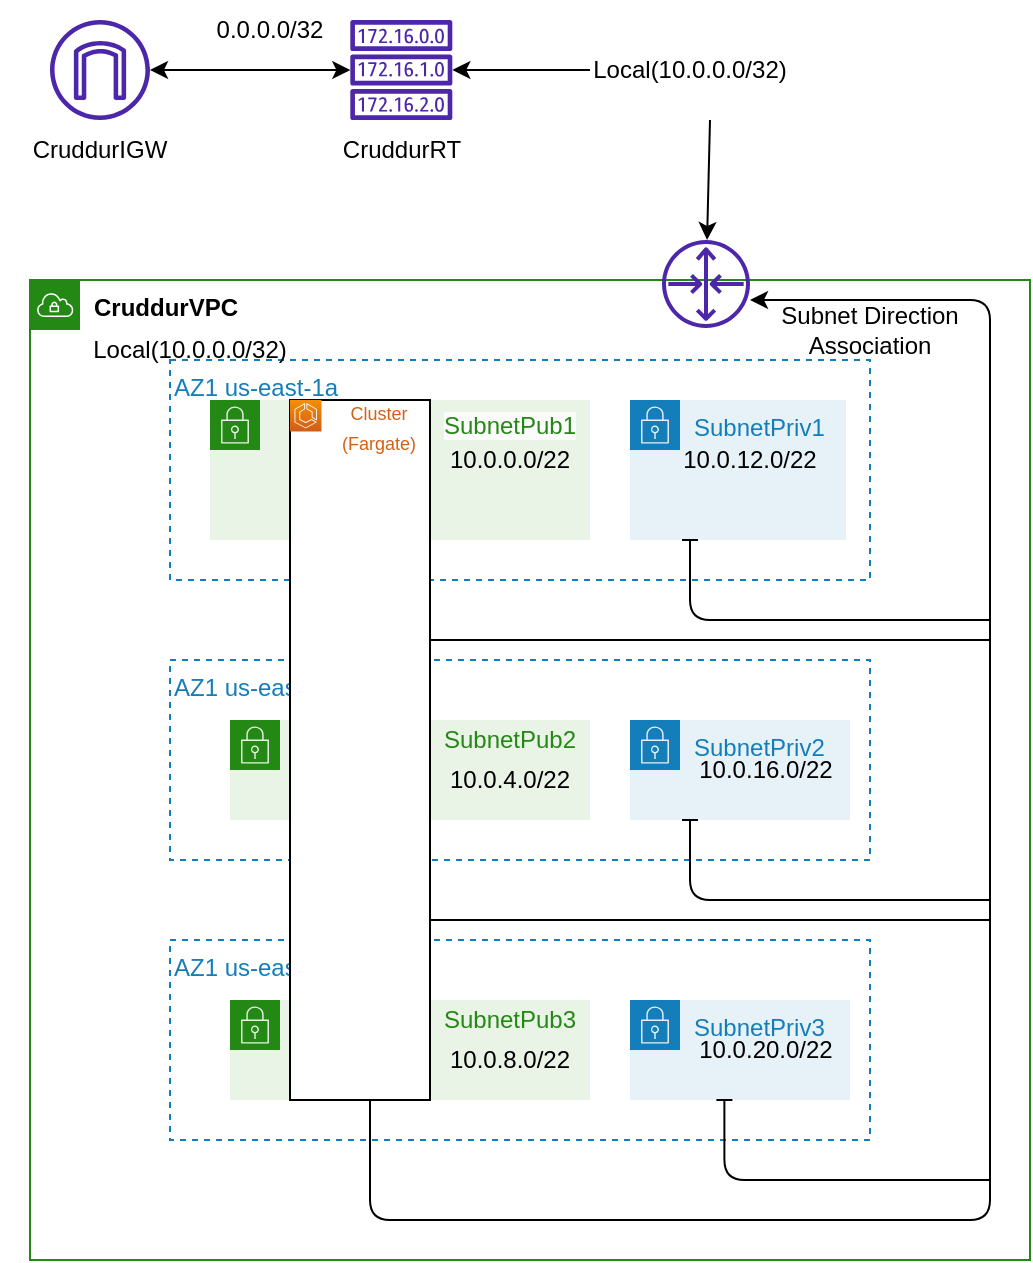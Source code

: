 <mxfile version="21.5.0" type="github">
  <diagram name="Page-1" id="R-quI3UAUqY8mXfWR5DA">
    <mxGraphModel dx="978" dy="1602" grid="1" gridSize="10" guides="1" tooltips="1" connect="1" arrows="1" fold="1" page="1" pageScale="1" pageWidth="850" pageHeight="1100" math="0" shadow="0">
      <root>
        <mxCell id="0" />
        <mxCell id="1" parent="0" />
        <mxCell id="Xi_Mlwiq7mVEcRBWBNJl-1" value="&lt;b&gt;&lt;font color=&quot;#000000&quot;&gt;CruddurVPC&lt;/font&gt;&lt;/b&gt;" style="points=[[0,0],[0.25,0],[0.5,0],[0.75,0],[1,0],[1,0.25],[1,0.5],[1,0.75],[1,1],[0.75,1],[0.5,1],[0.25,1],[0,1],[0,0.75],[0,0.5],[0,0.25]];outlineConnect=0;gradientColor=none;html=1;whiteSpace=wrap;fontSize=12;fontStyle=0;container=1;pointerEvents=0;collapsible=0;recursiveResize=0;shape=mxgraph.aws4.group;grIcon=mxgraph.aws4.group_vpc;strokeColor=#248814;fillColor=none;verticalAlign=top;align=left;spacingLeft=30;fontColor=#AAB7B8;dashed=0;rounded=0;" vertex="1" parent="1">
          <mxGeometry x="330" y="20" width="500" height="490" as="geometry" />
        </mxCell>
        <mxCell id="Xi_Mlwiq7mVEcRBWBNJl-22" value="AZ1 us-east-1a" style="fillColor=none;strokeColor=#147EBA;dashed=1;verticalAlign=top;fontStyle=0;fontColor=#147EBA;whiteSpace=wrap;html=1;align=left;rounded=0;" vertex="1" parent="Xi_Mlwiq7mVEcRBWBNJl-1">
          <mxGeometry x="70" y="40" width="350" height="110" as="geometry" />
        </mxCell>
        <mxCell id="Xi_Mlwiq7mVEcRBWBNJl-2" value="AZ1 us-east-1b" style="fillColor=none;strokeColor=#147EBA;dashed=1;verticalAlign=top;fontStyle=0;fontColor=#147EBA;whiteSpace=wrap;html=1;align=left;rounded=0;" vertex="1" parent="Xi_Mlwiq7mVEcRBWBNJl-1">
          <mxGeometry x="70" y="190" width="350" height="100" as="geometry" />
        </mxCell>
        <mxCell id="Xi_Mlwiq7mVEcRBWBNJl-3" value="SubnetPriv2" style="points=[[0,0],[0.25,0],[0.5,0],[0.75,0],[1,0],[1,0.25],[1,0.5],[1,0.75],[1,1],[0.75,1],[0.5,1],[0.25,1],[0,1],[0,0.75],[0,0.5],[0,0.25]];outlineConnect=0;gradientColor=none;html=1;whiteSpace=wrap;fontSize=12;fontStyle=0;container=1;pointerEvents=0;collapsible=0;recursiveResize=0;shape=mxgraph.aws4.group;grIcon=mxgraph.aws4.group_security_group;grStroke=0;strokeColor=#147EBA;fillColor=#E6F2F8;verticalAlign=top;align=left;spacingLeft=30;fontColor=#147EBA;dashed=0;rounded=0;" vertex="1" parent="Xi_Mlwiq7mVEcRBWBNJl-1">
          <mxGeometry x="300" y="220" width="110" height="50" as="geometry" />
        </mxCell>
        <mxCell id="Xi_Mlwiq7mVEcRBWBNJl-4" style="edgeStyle=orthogonalEdgeStyle;rounded=0;orthogonalLoop=1;jettySize=auto;html=1;exitX=0.5;exitY=1;exitDx=0;exitDy=0;" edge="1" parent="Xi_Mlwiq7mVEcRBWBNJl-1" source="Xi_Mlwiq7mVEcRBWBNJl-2" target="Xi_Mlwiq7mVEcRBWBNJl-2">
          <mxGeometry relative="1" as="geometry" />
        </mxCell>
        <mxCell id="Xi_Mlwiq7mVEcRBWBNJl-5" value="" style="points=[[0,0],[0.25,0],[0.5,0],[0.75,0],[1,0],[1,0.25],[1,0.5],[1,0.75],[1,1],[0.75,1],[0.5,1],[0.25,1],[0,1],[0,0.75],[0,0.5],[0,0.25]];outlineConnect=0;gradientColor=none;html=1;whiteSpace=wrap;fontSize=12;fontStyle=0;container=1;pointerEvents=0;collapsible=0;recursiveResize=0;shape=mxgraph.aws4.group;grIcon=mxgraph.aws4.group_security_group;grStroke=0;strokeColor=#248814;fillColor=#E9F3E6;verticalAlign=top;align=left;spacingLeft=30;fontColor=#248814;dashed=0;rounded=0;" vertex="1" parent="Xi_Mlwiq7mVEcRBWBNJl-1">
          <mxGeometry x="100" y="220" width="180" height="50" as="geometry" />
        </mxCell>
        <mxCell id="Xi_Mlwiq7mVEcRBWBNJl-6" value="10.0.16.0/22" style="text;strokeColor=none;align=center;fillColor=none;html=1;verticalAlign=middle;whiteSpace=wrap;rounded=0;" vertex="1" parent="Xi_Mlwiq7mVEcRBWBNJl-1">
          <mxGeometry x="328" y="235" width="80" height="20" as="geometry" />
        </mxCell>
        <mxCell id="Xi_Mlwiq7mVEcRBWBNJl-7" style="edgeStyle=orthogonalEdgeStyle;orthogonalLoop=1;jettySize=auto;html=1;elbow=vertical;startArrow=baseDash;startFill=0;endArrow=none;endFill=0;" edge="1" parent="Xi_Mlwiq7mVEcRBWBNJl-1">
          <mxGeometry relative="1" as="geometry">
            <mxPoint x="480" y="320" as="targetPoint" />
            <mxPoint x="170" y="270" as="sourcePoint" />
            <Array as="points">
              <mxPoint x="170" y="320" />
            </Array>
          </mxGeometry>
        </mxCell>
        <mxCell id="Xi_Mlwiq7mVEcRBWBNJl-8" value="10.0.4.0/22" style="text;strokeColor=none;align=center;fillColor=none;html=1;verticalAlign=middle;whiteSpace=wrap;rounded=0;" vertex="1" parent="Xi_Mlwiq7mVEcRBWBNJl-1">
          <mxGeometry x="200" y="240" width="80" height="20" as="geometry" />
        </mxCell>
        <mxCell id="Xi_Mlwiq7mVEcRBWBNJl-9" value="AZ1 us-east-1c" style="fillColor=none;strokeColor=#147EBA;dashed=1;verticalAlign=top;fontStyle=0;fontColor=#147EBA;whiteSpace=wrap;html=1;align=left;rounded=0;" vertex="1" parent="Xi_Mlwiq7mVEcRBWBNJl-1">
          <mxGeometry x="70" y="330" width="350" height="100" as="geometry" />
        </mxCell>
        <mxCell id="Xi_Mlwiq7mVEcRBWBNJl-10" value="SubnetPriv3" style="points=[[0,0],[0.25,0],[0.5,0],[0.75,0],[1,0],[1,0.25],[1,0.5],[1,0.75],[1,1],[0.75,1],[0.5,1],[0.25,1],[0,1],[0,0.75],[0,0.5],[0,0.25]];outlineConnect=0;gradientColor=none;html=1;whiteSpace=wrap;fontSize=12;fontStyle=0;container=1;pointerEvents=0;collapsible=0;recursiveResize=0;shape=mxgraph.aws4.group;grIcon=mxgraph.aws4.group_security_group;grStroke=0;strokeColor=#147EBA;fillColor=#E6F2F8;verticalAlign=top;align=left;spacingLeft=30;fontColor=#147EBA;dashed=0;rounded=0;" vertex="1" parent="Xi_Mlwiq7mVEcRBWBNJl-1">
          <mxGeometry x="300" y="360" width="110" height="50" as="geometry" />
        </mxCell>
        <mxCell id="Xi_Mlwiq7mVEcRBWBNJl-14" value="10.0.20.0/22" style="text;strokeColor=none;align=center;fillColor=none;html=1;verticalAlign=middle;whiteSpace=wrap;rounded=0;" vertex="1" parent="Xi_Mlwiq7mVEcRBWBNJl-10">
          <mxGeometry x="28" y="15" width="80" height="20" as="geometry" />
        </mxCell>
        <mxCell id="Xi_Mlwiq7mVEcRBWBNJl-11" style="edgeStyle=orthogonalEdgeStyle;rounded=0;orthogonalLoop=1;jettySize=auto;html=1;exitX=0.5;exitY=1;exitDx=0;exitDy=0;" edge="1" parent="Xi_Mlwiq7mVEcRBWBNJl-1" source="Xi_Mlwiq7mVEcRBWBNJl-9" target="Xi_Mlwiq7mVEcRBWBNJl-9">
          <mxGeometry relative="1" as="geometry" />
        </mxCell>
        <mxCell id="Xi_Mlwiq7mVEcRBWBNJl-12" value="" style="points=[[0,0],[0.25,0],[0.5,0],[0.75,0],[1,0],[1,0.25],[1,0.5],[1,0.75],[1,1],[0.75,1],[0.5,1],[0.25,1],[0,1],[0,0.75],[0,0.5],[0,0.25]];outlineConnect=0;gradientColor=none;html=1;whiteSpace=wrap;fontSize=12;fontStyle=0;container=1;pointerEvents=0;collapsible=0;recursiveResize=0;shape=mxgraph.aws4.group;grIcon=mxgraph.aws4.group_security_group;grStroke=0;strokeColor=#248814;fillColor=#E9F3E6;verticalAlign=top;align=left;spacingLeft=30;fontColor=#248814;dashed=0;rounded=0;" vertex="1" parent="Xi_Mlwiq7mVEcRBWBNJl-1">
          <mxGeometry x="100" y="360" width="180" height="50" as="geometry" />
        </mxCell>
        <mxCell id="Xi_Mlwiq7mVEcRBWBNJl-42" value="&lt;font color=&quot;#248814&quot;&gt;SubnetPub3&lt;/font&gt;" style="text;strokeColor=none;align=center;fillColor=none;html=1;verticalAlign=middle;whiteSpace=wrap;rounded=0;" vertex="1" parent="Xi_Mlwiq7mVEcRBWBNJl-12">
          <mxGeometry x="100" width="80" height="20" as="geometry" />
        </mxCell>
        <mxCell id="Xi_Mlwiq7mVEcRBWBNJl-13" style="edgeStyle=orthogonalEdgeStyle;orthogonalLoop=1;jettySize=auto;html=1;elbow=vertical;exitX=0.429;exitY=1;exitDx=0;exitDy=0;exitPerimeter=0;startArrow=baseDash;startFill=0;endArrow=none;endFill=0;" edge="1" parent="Xi_Mlwiq7mVEcRBWBNJl-1" source="Xi_Mlwiq7mVEcRBWBNJl-10">
          <mxGeometry relative="1" as="geometry">
            <mxPoint x="480" y="450" as="targetPoint" />
            <mxPoint x="330" y="420" as="sourcePoint" />
            <Array as="points">
              <mxPoint x="347" y="450" />
            </Array>
          </mxGeometry>
        </mxCell>
        <mxCell id="Xi_Mlwiq7mVEcRBWBNJl-15" value="10.0.8.0/22" style="text;strokeColor=none;align=center;fillColor=none;html=1;verticalAlign=middle;whiteSpace=wrap;rounded=0;" vertex="1" parent="Xi_Mlwiq7mVEcRBWBNJl-1">
          <mxGeometry x="200" y="380" width="80" height="20" as="geometry" />
        </mxCell>
        <mxCell id="Xi_Mlwiq7mVEcRBWBNJl-16" value="Local(10.0.0.0/32)" style="text;strokeColor=none;align=center;fillColor=none;html=1;verticalAlign=middle;whiteSpace=wrap;rounded=0;" vertex="1" parent="Xi_Mlwiq7mVEcRBWBNJl-1">
          <mxGeometry x="30" y="20" width="100" height="30" as="geometry" />
        </mxCell>
        <mxCell id="Xi_Mlwiq7mVEcRBWBNJl-17" style="rounded=0;orthogonalLoop=1;jettySize=auto;html=1;startArrow=classic;startFill=1;endArrow=none;endFill=0;" edge="1" parent="Xi_Mlwiq7mVEcRBWBNJl-1" source="Xi_Mlwiq7mVEcRBWBNJl-19">
          <mxGeometry relative="1" as="geometry">
            <mxPoint x="340" y="-80" as="targetPoint" />
          </mxGeometry>
        </mxCell>
        <mxCell id="Xi_Mlwiq7mVEcRBWBNJl-18" style="edgeStyle=orthogonalEdgeStyle;orthogonalLoop=1;jettySize=auto;html=1;elbow=vertical;endArrow=baseDash;endFill=0;startArrow=classic;startFill=1;" edge="1" parent="Xi_Mlwiq7mVEcRBWBNJl-1" source="Xi_Mlwiq7mVEcRBWBNJl-19" target="Xi_Mlwiq7mVEcRBWBNJl-12">
          <mxGeometry relative="1" as="geometry">
            <Array as="points">
              <mxPoint x="480" y="10" />
              <mxPoint x="480" y="470" />
              <mxPoint x="170" y="470" />
            </Array>
          </mxGeometry>
        </mxCell>
        <mxCell id="Xi_Mlwiq7mVEcRBWBNJl-19" value="" style="outlineConnect=0;fontColor=#232F3E;gradientColor=none;fillColor=#4D27AA;strokeColor=none;dashed=0;verticalLabelPosition=bottom;verticalAlign=top;align=center;html=1;fontSize=12;fontStyle=0;aspect=fixed;pointerEvents=1;shape=mxgraph.aws4.router;rounded=0;" vertex="1" parent="Xi_Mlwiq7mVEcRBWBNJl-1">
          <mxGeometry x="316" y="-20" width="44" height="44" as="geometry" />
        </mxCell>
        <mxCell id="Xi_Mlwiq7mVEcRBWBNJl-20" style="edgeStyle=orthogonalEdgeStyle;orthogonalLoop=1;jettySize=auto;html=1;elbow=vertical;exitX=0.429;exitY=1;exitDx=0;exitDy=0;exitPerimeter=0;startArrow=baseDash;startFill=0;endArrow=none;endFill=0;" edge="1" parent="Xi_Mlwiq7mVEcRBWBNJl-1">
          <mxGeometry relative="1" as="geometry">
            <mxPoint x="480" y="310" as="targetPoint" />
            <mxPoint x="330" y="270" as="sourcePoint" />
            <Array as="points">
              <mxPoint x="330" y="310" />
            </Array>
          </mxGeometry>
        </mxCell>
        <mxCell id="Xi_Mlwiq7mVEcRBWBNJl-21" style="edgeStyle=orthogonalEdgeStyle;orthogonalLoop=1;jettySize=auto;html=1;elbow=vertical;startArrow=baseDash;startFill=0;endArrow=none;endFill=0;" edge="1" parent="Xi_Mlwiq7mVEcRBWBNJl-1">
          <mxGeometry relative="1" as="geometry">
            <mxPoint x="480" y="180" as="targetPoint" />
            <mxPoint x="170" y="130" as="sourcePoint" />
            <Array as="points">
              <mxPoint x="170" y="180" />
            </Array>
          </mxGeometry>
        </mxCell>
        <mxCell id="Xi_Mlwiq7mVEcRBWBNJl-23" value="SubnetPriv1" style="points=[[0,0],[0.25,0],[0.5,0],[0.75,0],[1,0],[1,0.25],[1,0.5],[1,0.75],[1,1],[0.75,1],[0.5,1],[0.25,1],[0,1],[0,0.75],[0,0.5],[0,0.25]];outlineConnect=0;gradientColor=none;html=1;whiteSpace=wrap;fontSize=12;fontStyle=0;container=1;pointerEvents=0;collapsible=0;recursiveResize=0;shape=mxgraph.aws4.group;grIcon=mxgraph.aws4.group_security_group;grStroke=0;strokeColor=#147EBA;fillColor=#E6F2F8;verticalAlign=top;align=left;spacingLeft=30;fontColor=#147EBA;dashed=0;rounded=0;" vertex="1" parent="Xi_Mlwiq7mVEcRBWBNJl-1">
          <mxGeometry x="300" y="60" width="108" height="70" as="geometry" />
        </mxCell>
        <mxCell id="Xi_Mlwiq7mVEcRBWBNJl-24" style="edgeStyle=orthogonalEdgeStyle;rounded=0;orthogonalLoop=1;jettySize=auto;html=1;exitX=0.5;exitY=1;exitDx=0;exitDy=0;" edge="1" parent="Xi_Mlwiq7mVEcRBWBNJl-1" source="Xi_Mlwiq7mVEcRBWBNJl-22" target="Xi_Mlwiq7mVEcRBWBNJl-22">
          <mxGeometry relative="1" as="geometry" />
        </mxCell>
        <mxCell id="Xi_Mlwiq7mVEcRBWBNJl-25" value="" style="points=[[0,0],[0.25,0],[0.5,0],[0.75,0],[1,0],[1,0.25],[1,0.5],[1,0.75],[1,1],[0.75,1],[0.5,1],[0.25,1],[0,1],[0,0.75],[0,0.5],[0,0.25]];outlineConnect=0;gradientColor=none;html=1;whiteSpace=wrap;fontSize=12;fontStyle=0;container=1;pointerEvents=0;collapsible=0;recursiveResize=0;shape=mxgraph.aws4.group;grIcon=mxgraph.aws4.group_security_group;grStroke=0;strokeColor=#248814;fillColor=#E9F3E6;verticalAlign=top;align=left;spacingLeft=30;fontColor=#248814;dashed=0;rounded=0;" vertex="1" parent="Xi_Mlwiq7mVEcRBWBNJl-1">
          <mxGeometry x="90" y="60" width="190" height="70" as="geometry" />
        </mxCell>
        <mxCell id="Xi_Mlwiq7mVEcRBWBNJl-27" value="10.0.0.0/22" style="text;strokeColor=none;align=center;fillColor=none;html=1;verticalAlign=middle;whiteSpace=wrap;rounded=0;" vertex="1" parent="Xi_Mlwiq7mVEcRBWBNJl-25">
          <mxGeometry x="110" y="20" width="80" height="20" as="geometry" />
        </mxCell>
        <mxCell id="Xi_Mlwiq7mVEcRBWBNJl-26" value="10.0.12.0/22" style="text;strokeColor=none;align=center;fillColor=none;html=1;verticalAlign=middle;whiteSpace=wrap;rounded=0;" vertex="1" parent="Xi_Mlwiq7mVEcRBWBNJl-1">
          <mxGeometry x="320" y="80" width="80" height="20" as="geometry" />
        </mxCell>
        <mxCell id="Xi_Mlwiq7mVEcRBWBNJl-28" style="edgeStyle=orthogonalEdgeStyle;orthogonalLoop=1;jettySize=auto;html=1;elbow=vertical;exitX=0.429;exitY=1;exitDx=0;exitDy=0;exitPerimeter=0;startArrow=baseDash;startFill=0;endArrow=none;endFill=0;" edge="1" parent="Xi_Mlwiq7mVEcRBWBNJl-1">
          <mxGeometry relative="1" as="geometry">
            <mxPoint x="480" y="170" as="targetPoint" />
            <mxPoint x="330" y="130" as="sourcePoint" />
            <Array as="points">
              <mxPoint x="330" y="170" />
            </Array>
          </mxGeometry>
        </mxCell>
        <mxCell id="Xi_Mlwiq7mVEcRBWBNJl-29" value="Subnet Direction Association" style="text;strokeColor=none;align=center;fillColor=none;html=1;verticalAlign=middle;whiteSpace=wrap;rounded=0;" vertex="1" parent="Xi_Mlwiq7mVEcRBWBNJl-1">
          <mxGeometry x="370" y="10" width="100" height="30" as="geometry" />
        </mxCell>
        <mxCell id="Xi_Mlwiq7mVEcRBWBNJl-39" value="&#xa;&lt;span style=&quot;color: rgb(36, 136, 20); font-family: Helvetica; font-size: 12px; font-style: normal; font-variant-ligatures: normal; font-variant-caps: normal; font-weight: 400; letter-spacing: normal; orphans: 2; text-align: left; text-indent: 0px; text-transform: none; widows: 2; word-spacing: 0px; -webkit-text-stroke-width: 0px; background-color: rgb(251, 251, 251); text-decoration-thickness: initial; text-decoration-style: initial; text-decoration-color: initial; float: none; display: inline !important;&quot;&gt;SubnetPub1&lt;/span&gt;&#xa;&#xa;" style="text;strokeColor=none;align=center;fillColor=none;html=1;verticalAlign=middle;whiteSpace=wrap;rounded=0;" vertex="1" parent="Xi_Mlwiq7mVEcRBWBNJl-1">
          <mxGeometry x="200" y="70" width="80" height="20" as="geometry" />
        </mxCell>
        <mxCell id="Xi_Mlwiq7mVEcRBWBNJl-41" value="&lt;font color=&quot;#248814&quot;&gt;SubnetPub2&lt;/font&gt;" style="text;strokeColor=none;align=center;fillColor=none;html=1;verticalAlign=middle;whiteSpace=wrap;rounded=0;" vertex="1" parent="Xi_Mlwiq7mVEcRBWBNJl-1">
          <mxGeometry x="200" y="220" width="80" height="20" as="geometry" />
        </mxCell>
        <mxCell id="Xi_Mlwiq7mVEcRBWBNJl-48" value="" style="group;fillColor=none;shadow=0;" vertex="1" connectable="0" parent="Xi_Mlwiq7mVEcRBWBNJl-1">
          <mxGeometry x="130" y="60" width="70" height="350" as="geometry" />
        </mxCell>
        <mxCell id="Xi_Mlwiq7mVEcRBWBNJl-43" value="" style="rounded=0;whiteSpace=wrap;html=1;" vertex="1" parent="Xi_Mlwiq7mVEcRBWBNJl-48">
          <mxGeometry width="70" height="350" as="geometry" />
        </mxCell>
        <mxCell id="Xi_Mlwiq7mVEcRBWBNJl-44" value="" style="sketch=0;points=[[0,0,0],[0.25,0,0],[0.5,0,0],[0.75,0,0],[1,0,0],[0,1,0],[0.25,1,0],[0.5,1,0],[0.75,1,0],[1,1,0],[0,0.25,0],[0,0.5,0],[0,0.75,0],[1,0.25,0],[1,0.5,0],[1,0.75,0]];outlineConnect=0;fontColor=#232F3E;gradientColor=#F78E04;gradientDirection=north;fillColor=#D05C17;strokeColor=#ffffff;dashed=0;verticalLabelPosition=bottom;verticalAlign=top;align=center;html=1;fontSize=12;fontStyle=0;aspect=fixed;shape=mxgraph.aws4.resourceIcon;resIcon=mxgraph.aws4.ecs;" vertex="1" parent="Xi_Mlwiq7mVEcRBWBNJl-48">
          <mxGeometry width="15.75" height="15.75" as="geometry" />
        </mxCell>
        <mxCell id="Xi_Mlwiq7mVEcRBWBNJl-46" value="&lt;font color=&quot;#d36015&quot; style=&quot;font-size: 9px;&quot;&gt;Cluster (Fargate)&lt;/font&gt;" style="text;strokeColor=none;align=center;fillColor=none;html=1;verticalAlign=middle;whiteSpace=wrap;rounded=0;" vertex="1" parent="Xi_Mlwiq7mVEcRBWBNJl-48">
          <mxGeometry x="17.5" y="5.94" width="52.5" height="13.12" as="geometry" />
        </mxCell>
        <mxCell id="Xi_Mlwiq7mVEcRBWBNJl-30" style="edgeStyle=orthogonalEdgeStyle;rounded=0;orthogonalLoop=1;jettySize=auto;html=1;startArrow=classic;startFill=1;" edge="1" parent="1" source="Xi_Mlwiq7mVEcRBWBNJl-31" target="Xi_Mlwiq7mVEcRBWBNJl-33">
          <mxGeometry relative="1" as="geometry" />
        </mxCell>
        <mxCell id="Xi_Mlwiq7mVEcRBWBNJl-31" value="" style="outlineConnect=0;fontColor=#232F3E;gradientColor=none;fillColor=#4D27AA;strokeColor=none;dashed=0;verticalLabelPosition=bottom;verticalAlign=top;align=center;html=1;fontSize=12;fontStyle=0;aspect=fixed;pointerEvents=1;shape=mxgraph.aws4.internet_gateway;rounded=0;" vertex="1" parent="1">
          <mxGeometry x="340" y="-110" width="50" height="50" as="geometry" />
        </mxCell>
        <mxCell id="Xi_Mlwiq7mVEcRBWBNJl-32" style="edgeStyle=orthogonalEdgeStyle;rounded=0;orthogonalLoop=1;jettySize=auto;html=1;startArrow=classic;startFill=1;endArrow=none;endFill=0;" edge="1" parent="1" source="Xi_Mlwiq7mVEcRBWBNJl-33">
          <mxGeometry relative="1" as="geometry">
            <mxPoint x="610" y="-85" as="targetPoint" />
          </mxGeometry>
        </mxCell>
        <mxCell id="Xi_Mlwiq7mVEcRBWBNJl-33" value="" style="outlineConnect=0;fontColor=#232F3E;gradientColor=none;fillColor=#4D27AA;strokeColor=none;dashed=0;verticalLabelPosition=bottom;verticalAlign=top;align=center;html=1;fontSize=12;fontStyle=0;aspect=fixed;pointerEvents=1;shape=mxgraph.aws4.route_table;rounded=0;" vertex="1" parent="1">
          <mxGeometry x="490" y="-110" width="51.32" height="50" as="geometry" />
        </mxCell>
        <mxCell id="Xi_Mlwiq7mVEcRBWBNJl-34" value="Local(10.0.0.0/32)" style="text;strokeColor=none;align=center;fillColor=none;html=1;verticalAlign=middle;whiteSpace=wrap;rounded=0;" vertex="1" parent="1">
          <mxGeometry x="610" y="-100" width="100" height="30" as="geometry" />
        </mxCell>
        <mxCell id="Xi_Mlwiq7mVEcRBWBNJl-35" value="CruddurIGW" style="text;strokeColor=none;align=center;fillColor=none;html=1;verticalAlign=middle;whiteSpace=wrap;rounded=0;" vertex="1" parent="1">
          <mxGeometry x="315" y="-60" width="100" height="30" as="geometry" />
        </mxCell>
        <mxCell id="Xi_Mlwiq7mVEcRBWBNJl-36" value="0.0.0.0/32" style="text;strokeColor=none;align=center;fillColor=none;html=1;verticalAlign=middle;whiteSpace=wrap;rounded=0;" vertex="1" parent="1">
          <mxGeometry x="400" y="-120" width="100" height="30" as="geometry" />
        </mxCell>
        <mxCell id="Xi_Mlwiq7mVEcRBWBNJl-37" value="CruddurRT" style="text;strokeColor=none;align=center;fillColor=none;html=1;verticalAlign=middle;whiteSpace=wrap;rounded=0;" vertex="1" parent="1">
          <mxGeometry x="465.66" y="-60" width="100" height="30" as="geometry" />
        </mxCell>
      </root>
    </mxGraphModel>
  </diagram>
</mxfile>
